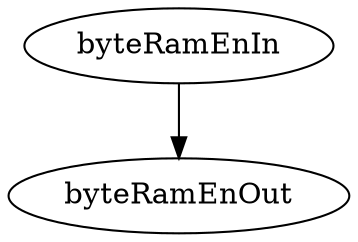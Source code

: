 strict digraph "" {
	byteRamEnOut	 [complexity=0,
		importance=0.0352940278895,
		rank=0.0];
	byteRamEnIn	 [complexity=2,
		importance=0.0588235294118,
		rank=0.0294117647059];
	byteRamEnIn -> byteRamEnOut;
}
